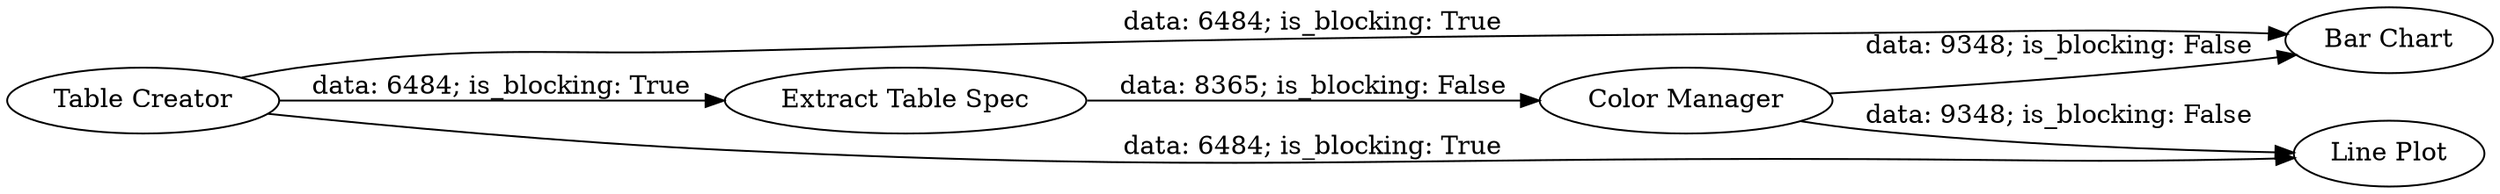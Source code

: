 digraph {
	"-5210068364279719902_10" [label="Bar Chart"]
	"-5210068364279719902_8" [label="Table Creator"]
	"-5210068364279719902_16" [label="Line Plot"]
	"-5210068364279719902_9" [label="Color Manager"]
	"-5210068364279719902_14" [label="Extract Table Spec"]
	"-5210068364279719902_9" -> "-5210068364279719902_10" [label="data: 9348; is_blocking: False"]
	"-5210068364279719902_8" -> "-5210068364279719902_16" [label="data: 6484; is_blocking: True"]
	"-5210068364279719902_8" -> "-5210068364279719902_14" [label="data: 6484; is_blocking: True"]
	"-5210068364279719902_9" -> "-5210068364279719902_16" [label="data: 9348; is_blocking: False"]
	"-5210068364279719902_14" -> "-5210068364279719902_9" [label="data: 8365; is_blocking: False"]
	"-5210068364279719902_8" -> "-5210068364279719902_10" [label="data: 6484; is_blocking: True"]
	rankdir=LR
}
